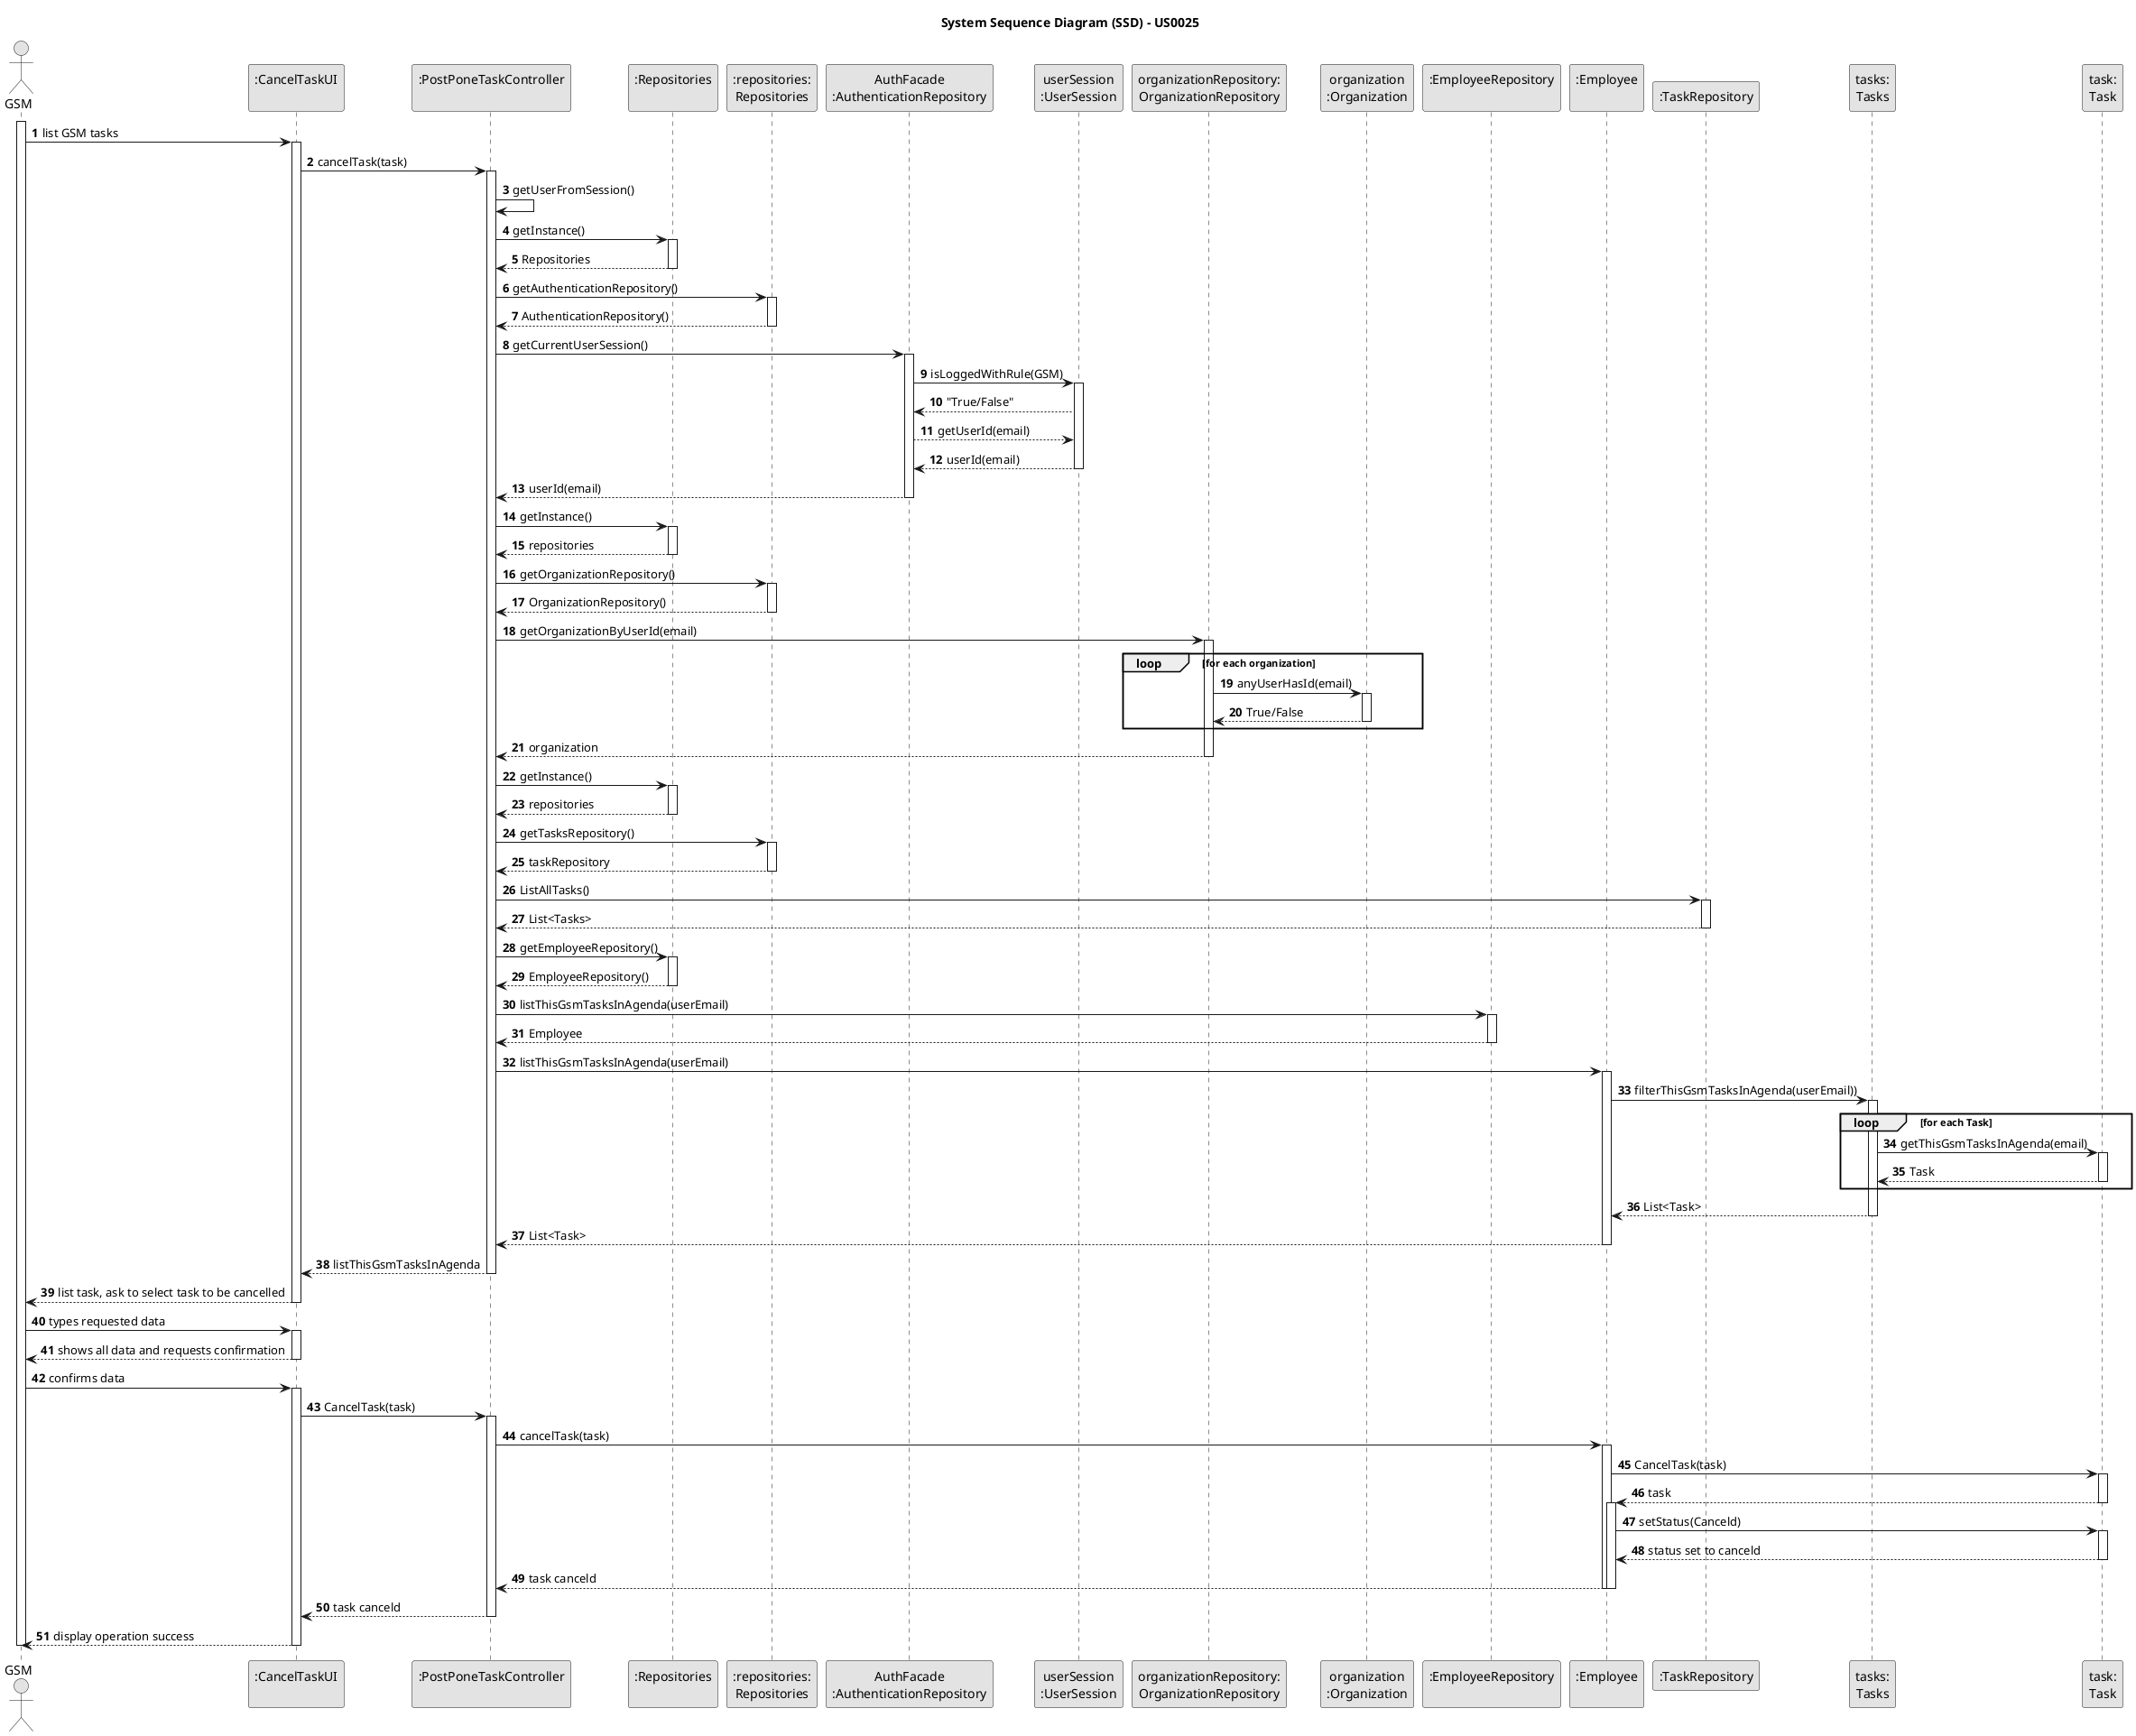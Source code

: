 @startuml
skinparam monochrome true
skinparam packageStyle rectangle
skinparam shadowing false

autonumber

title System Sequence Diagram (SSD) - US0025

actor "GSM" as GSM

participant ":CancelTaskUI\n" as UI
participant ":PostPoneTaskController\n" as CTRL
participant ":Repositories\n" as SR
participant ":repositories:\nRepositories" as RR
participant "AuthFacade\n:AuthenticationRepository" as AUTHREP
participant "userSession\n:UserSession" as USER
participant "organizationRepository:\nOrganizationRepository" as OR
participant "organization\n:Organization" as ORG
participant ":EmployeeRepository\n" as ER
participant ":Employee\n" as E
participant ":TaskRepository" as TR
participant "tasks:\nTasks" as TASKS
participant "task:\nTask" as TASK


activate GSM

'1
    GSM -> UI : list GSM tasks
    activate UI

'6
        UI -> CTRL : cancelTask(task)
        activate CTRL


'7
        CTRL -> CTRL : getUserFromSession()
'8
        CTRL -> SR : getInstance()
        activate SR
'9
        CTRL <-- SR : Repositories
        deactivate SR
'10
        CTRL -> RR : getAuthenticationRepository()

        activate RR
'11
        CTRL <-- RR : AuthenticationRepository()
        deactivate RR


'12
        CTRL -> AUTHREP : getCurrentUserSession()

        activate AUTHREP



'13
        AUTHREP -> USER : isLoggedWithRule(GSM)

        activate USER
'14
        AUTHREP <-- USER : "True/False"

        AUTHREP --> USER : getUserId(email)
'16
        AUTHREP <-- USER : userId(email)
        deactivate USER
'17
        CTRL <-- AUTHREP : userId(email)
        deactivate AUTHREP


'18
            CTRL -> SR : getInstance()
            activate SR
'19
                SR --> CTRL : repositories
'20
            deactivate SR
            CTRL -> RR : getOrganizationRepository()
            activate RR
'21
                RR --> CTRL : OrganizationRepository()
            deactivate RR
'22
            CTRL -> OR : getOrganizationByUserId(email)
            activate OR
                loop for each organization
                    OR -> ORG : anyUserHasId(email)
                    activate ORG
'24
                        ORG --> OR : True/False
                    deactivate ORG
                end loop
'25
                OR --> CTRL : organization
            deactivate OR

        CTRL -> SR : getInstance()
        activate SR
        CTRL <-- SR : repositories
        deactivate SR
        CTRL -> RR : getTasksRepository()
        activate RR
        CTRL <-- RR : taskRepository
        deactivate RR
        CTRL->TR : ListAllTasks()
        activate TR
        CTRL<-- TR : List<Tasks>
        deactivate TR



'26
           CTRL -> SR : getEmployeeRepository()
            activate SR
'27
            CTRL <-- SR : EmployeeRepository()
            deactivate SR





        CTRL -> ER : listThisGsmTasksInAgenda(userEmail)
        activate ER
        CTRL <-- ER : Employee
        deactivate ER
        CTRL -> E : listThisGsmTasksInAgenda(userEmail)
        activate E
            E -> TASKS : filterThisGsmTasksInAgenda(userEmail))
            activate TASKS
                loop for each Task
                            TASKS -> TASK : getThisGsmTasksInAgenda(email)
                            activate TASK
                            TASKS <-- TASK : Task
                            deactivate TASK
                            end loop
            E<-- TASKS : List<Task>
            deactivate TASKS
        CTRL <-- E : List<Task>
        deactivate E
    UI <-- CTRL : listThisGsmTasksInAgenda
    deactivate CTRL
        UI --> GSM :list task, ask to select task to be cancelled

    deactivate UI
'3
    GSM -> UI : types requested data
    activate UI
'4
        UI --> GSM : shows all data and requests confirmation
    deactivate UI
'5
    GSM -> UI : confirms data
    activate UI

            UI -> CTRL : CancelTask(task)
            activate CTRL
                CTRL -> E : cancelTask(task)
                activate E
                    E -> TASK : CancelTask(task)
                    activate TASK
                        TASK -->E : task
                    deactivate TASK
                    activate E
                        E -> TASK : setStatus(Canceld)
                        activate TASK
                            TASK --> E: status set to canceld
                        deactivate TASK
                        E --> CTRL: task canceld
                    deactivate E
                deactivate E
                CTRL --> UI : task canceld
            deactivate CTRL
            UI --> GSM : display operation success
    deactivate UI
deactivate GSM

@enduml